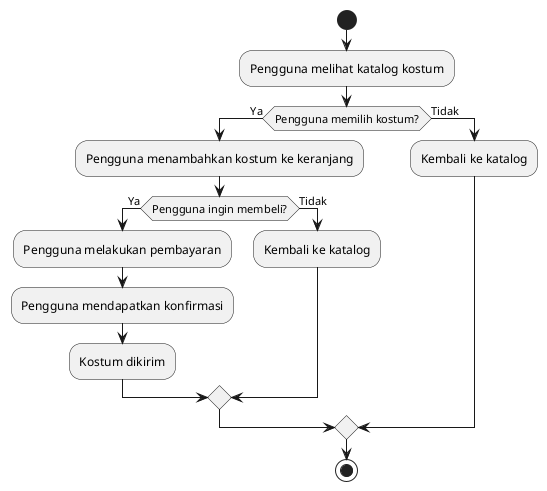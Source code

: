 @startuml
start
:Pengguna melihat katalog kostum;
if (Pengguna memilih kostum?) then (Ya)
  :Pengguna menambahkan kostum ke keranjang;
  if (Pengguna ingin membeli?) then (Ya)
    :Pengguna melakukan pembayaran;
    :Pengguna mendapatkan konfirmasi;
    :Kostum dikirim;
  else (Tidak)
    :Kembali ke katalog;
  endif
else (Tidak)
  :Kembali ke katalog;
endif
stop
@enduml
